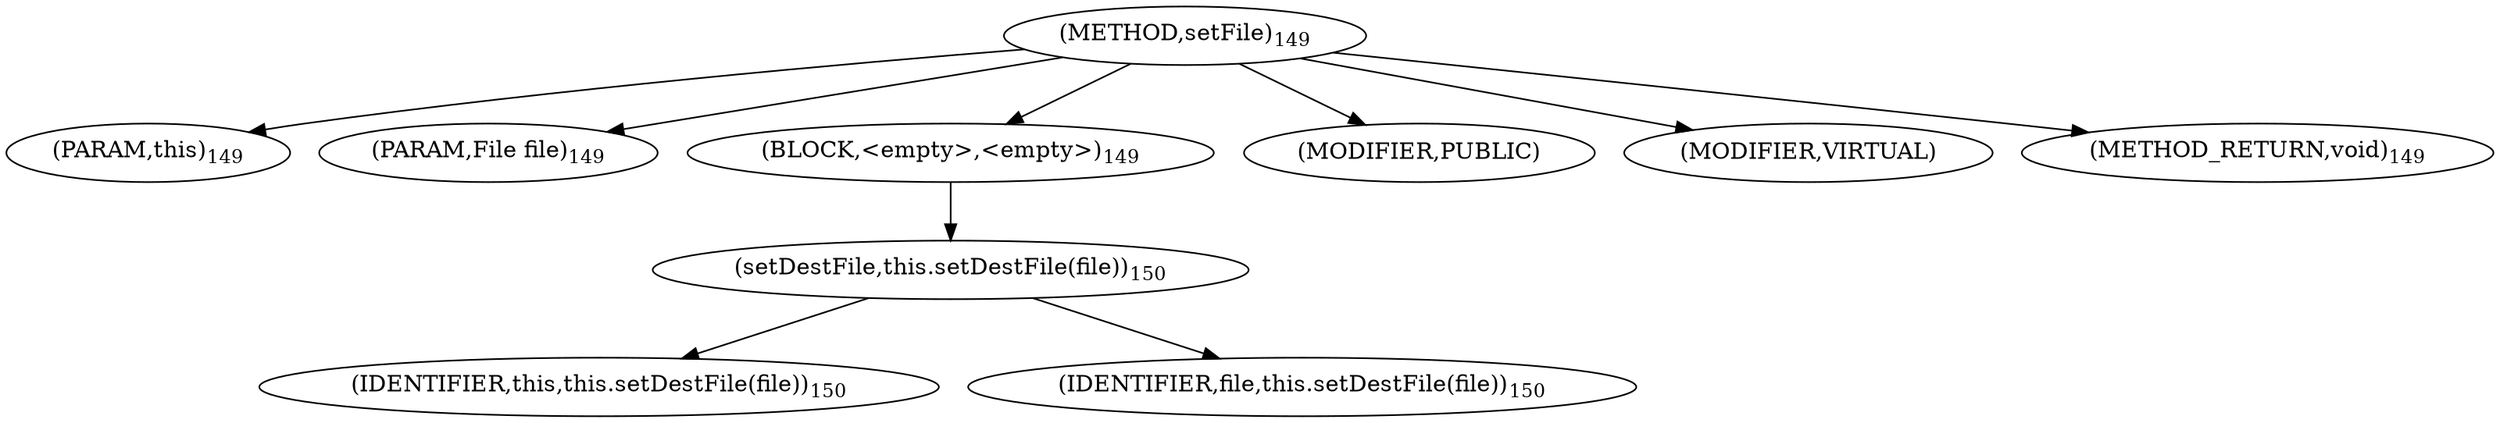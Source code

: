 digraph "setFile" {  
"187" [label = <(METHOD,setFile)<SUB>149</SUB>> ]
"6" [label = <(PARAM,this)<SUB>149</SUB>> ]
"188" [label = <(PARAM,File file)<SUB>149</SUB>> ]
"189" [label = <(BLOCK,&lt;empty&gt;,&lt;empty&gt;)<SUB>149</SUB>> ]
"190" [label = <(setDestFile,this.setDestFile(file))<SUB>150</SUB>> ]
"5" [label = <(IDENTIFIER,this,this.setDestFile(file))<SUB>150</SUB>> ]
"191" [label = <(IDENTIFIER,file,this.setDestFile(file))<SUB>150</SUB>> ]
"192" [label = <(MODIFIER,PUBLIC)> ]
"193" [label = <(MODIFIER,VIRTUAL)> ]
"194" [label = <(METHOD_RETURN,void)<SUB>149</SUB>> ]
  "187" -> "6" 
  "187" -> "188" 
  "187" -> "189" 
  "187" -> "192" 
  "187" -> "193" 
  "187" -> "194" 
  "189" -> "190" 
  "190" -> "5" 
  "190" -> "191" 
}

